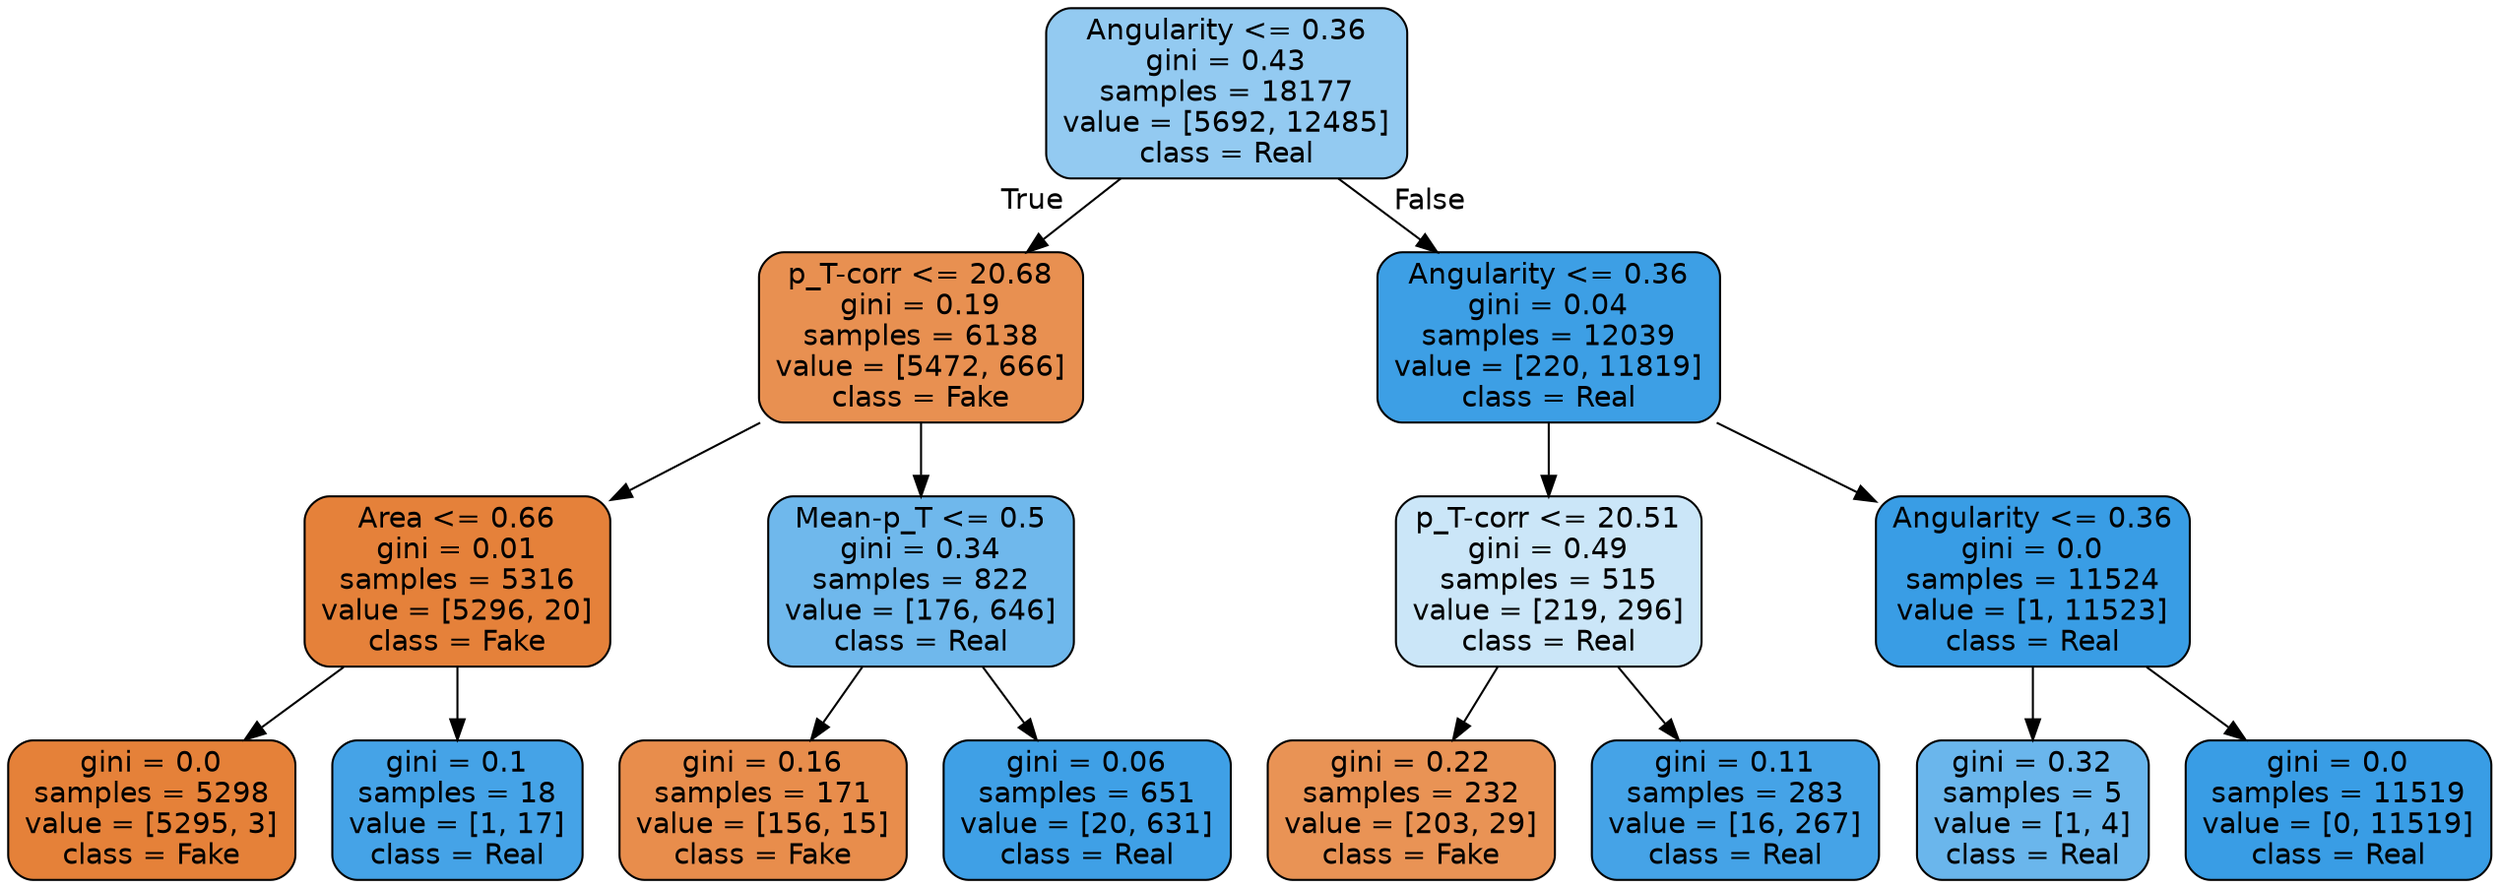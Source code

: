 digraph Tree {
node [shape=box, style="filled, rounded", color="black", fontname=helvetica] ;
edge [fontname=helvetica] ;
0 [label="Angularity <= 0.36\ngini = 0.43\nsamples = 18177\nvalue = [5692, 12485]\nclass = Real", fillcolor="#93caf1"] ;
1 [label="p_T-corr <= 20.68\ngini = 0.19\nsamples = 6138\nvalue = [5472, 666]\nclass = Fake", fillcolor="#e89051"] ;
0 -> 1 [labeldistance=2.5, labelangle=45, headlabel="True"] ;
2 [label="Area <= 0.66\ngini = 0.01\nsamples = 5316\nvalue = [5296, 20]\nclass = Fake", fillcolor="#e5813a"] ;
1 -> 2 ;
3 [label="gini = 0.0\nsamples = 5298\nvalue = [5295, 3]\nclass = Fake", fillcolor="#e58139"] ;
2 -> 3 ;
4 [label="gini = 0.1\nsamples = 18\nvalue = [1, 17]\nclass = Real", fillcolor="#45a3e7"] ;
2 -> 4 ;
5 [label="Mean-p_T <= 0.5\ngini = 0.34\nsamples = 822\nvalue = [176, 646]\nclass = Real", fillcolor="#6fb8ec"] ;
1 -> 5 ;
6 [label="gini = 0.16\nsamples = 171\nvalue = [156, 15]\nclass = Fake", fillcolor="#e88d4c"] ;
5 -> 6 ;
7 [label="gini = 0.06\nsamples = 651\nvalue = [20, 631]\nclass = Real", fillcolor="#3fa0e6"] ;
5 -> 7 ;
8 [label="Angularity <= 0.36\ngini = 0.04\nsamples = 12039\nvalue = [220, 11819]\nclass = Real", fillcolor="#3d9fe5"] ;
0 -> 8 [labeldistance=2.5, labelangle=-45, headlabel="False"] ;
9 [label="p_T-corr <= 20.51\ngini = 0.49\nsamples = 515\nvalue = [219, 296]\nclass = Real", fillcolor="#cbe6f8"] ;
8 -> 9 ;
10 [label="gini = 0.22\nsamples = 232\nvalue = [203, 29]\nclass = Fake", fillcolor="#e99355"] ;
9 -> 10 ;
11 [label="gini = 0.11\nsamples = 283\nvalue = [16, 267]\nclass = Real", fillcolor="#45a3e7"] ;
9 -> 11 ;
12 [label="Angularity <= 0.36\ngini = 0.0\nsamples = 11524\nvalue = [1, 11523]\nclass = Real", fillcolor="#399de5"] ;
8 -> 12 ;
13 [label="gini = 0.32\nsamples = 5\nvalue = [1, 4]\nclass = Real", fillcolor="#6ab6ec"] ;
12 -> 13 ;
14 [label="gini = 0.0\nsamples = 11519\nvalue = [0, 11519]\nclass = Real", fillcolor="#399de5"] ;
12 -> 14 ;
}